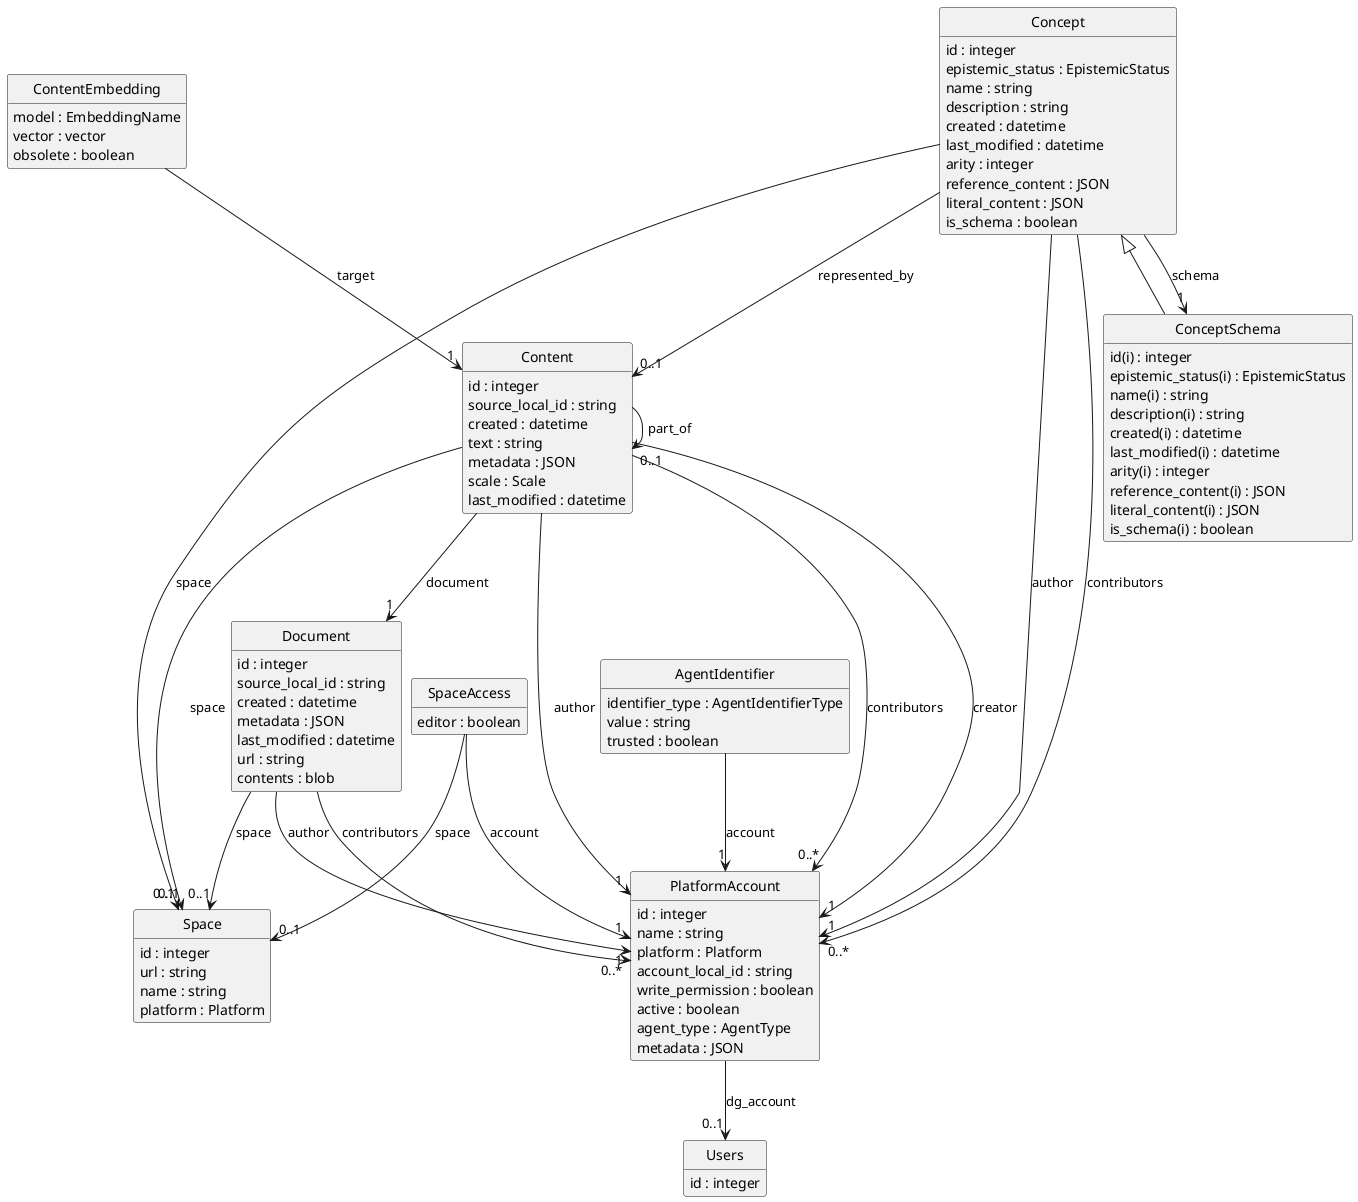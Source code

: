 @startuml
skinparam nodesep 10
hide circle
hide empty members
class "PlatformAccount" [[{An account for an agent on a platform}]] {
    {field} id : integer  
    {field} name : string  
    {field} platform : Platform  
    {field} account_local_id : string  
    {field} write_permission : boolean  
    {field} active : boolean  
    {field} agent_type : AgentType  
    {field} metadata : JSON  
}
class "Users" [[{A database user account. Managed by the auth infrastructure.}]] {
    {field} id : integer  
}
"PlatformAccount" --> "0..1" "Users" : "dg_account"
class "SpaceAccess" [[{An access control entry for a space}]] {
    {field} editor : boolean  
}
class "Space" [[{A space on a platform representing a community engaged in a conversation}]] {
    {field} id : integer  
    {field} url : string  
    {field} name : string  
    {field} platform : Platform  
}
"SpaceAccess" --> "1" "PlatformAccount" : "account"
"SpaceAccess" --> "0..1" "Space" : "space"
class "Content" [[{A unit of content}]] {
    {field} id : integer  
    {field} source_local_id : string  
    {field} created : datetime  
    {field} text : string  
    {field} metadata : JSON  
    {field} scale : Scale  
    {field} last_modified : datetime  
}
class "Document" [[{An external document, or a high-level unit on a platform (eg Roam page)}]] {
    {field} id : integer  
    {field} source_local_id : string  
    {field} created : datetime  
    {field} metadata : JSON  
    {field} last_modified : datetime  
    {field} url : string  
    {field} contents : blob  
}
class "Concept" [[{An abstract concept, claim or relation}]] {
    {field} id : integer  
    {field} epistemic_status : EpistemicStatus  
    {field} name : string  
    {field} description : string  
    {field} created : datetime  
    {field} last_modified : datetime  
    {field} arity : integer  
    {field} reference_content : JSON  
    {field} literal_content : JSON  
    {field} is_schema : boolean  
}
"Content" --> "0..1" "Space" : "space"
"Document" --> "0..1" "Space" : "space"
"Concept" --> "0..1" "Space" : "space"
class "AgentIdentifier" [[{An identifying attribute associated with an agent, can be a basis for unification}]] {
    {field} identifier_type : AgentIdentifierType  
    {field} value : string  
    {field} trusted : boolean  
}
"AgentIdentifier" --> "1" "PlatformAccount" : "account"
"Content" --> "1" "PlatformAccount" : "author"
"Document" --> "1" "PlatformAccount" : "author"
"Concept" --> "1" "PlatformAccount" : "author"
"Content" --> "0..*" "PlatformAccount" : "contributors"
"Document" --> "0..*" "PlatformAccount" : "contributors"
"Concept" --> "0..*" "PlatformAccount" : "contributors"
"Content" --> "1" "PlatformAccount" : "creator"
"Content" --> "1" "Document" : "document"
class "ContentEmbedding" [[{An embedding for a piece of content.}]] {
    {field} model : EmbeddingName  
    {field} vector : vector  
    {field} obsolete : boolean  
}
"ContentEmbedding" --> "1" "Content" : "target"
"Content" --> "0..1" "Content" : "part_of"
"Concept" --> "0..1" "Content" : "represented_by"
class "ConceptSchema" [[{A Concept that describes a schema (type) for other concepts}]] {
    {field} id(i) : integer  
    {field} epistemic_status(i) : EpistemicStatus  
    {field} name(i) : string  
    {field} description(i) : string  
    {field} created(i) : datetime  
    {field} last_modified(i) : datetime  
    {field} arity(i) : integer  
    {field} reference_content(i) : JSON  
    {field} literal_content(i) : JSON  
    {field} is_schema(i) : boolean  
}
"Concept" --> "1" "ConceptSchema" : "schema"
"Concept" ^-- "ConceptSchema"
@enduml
